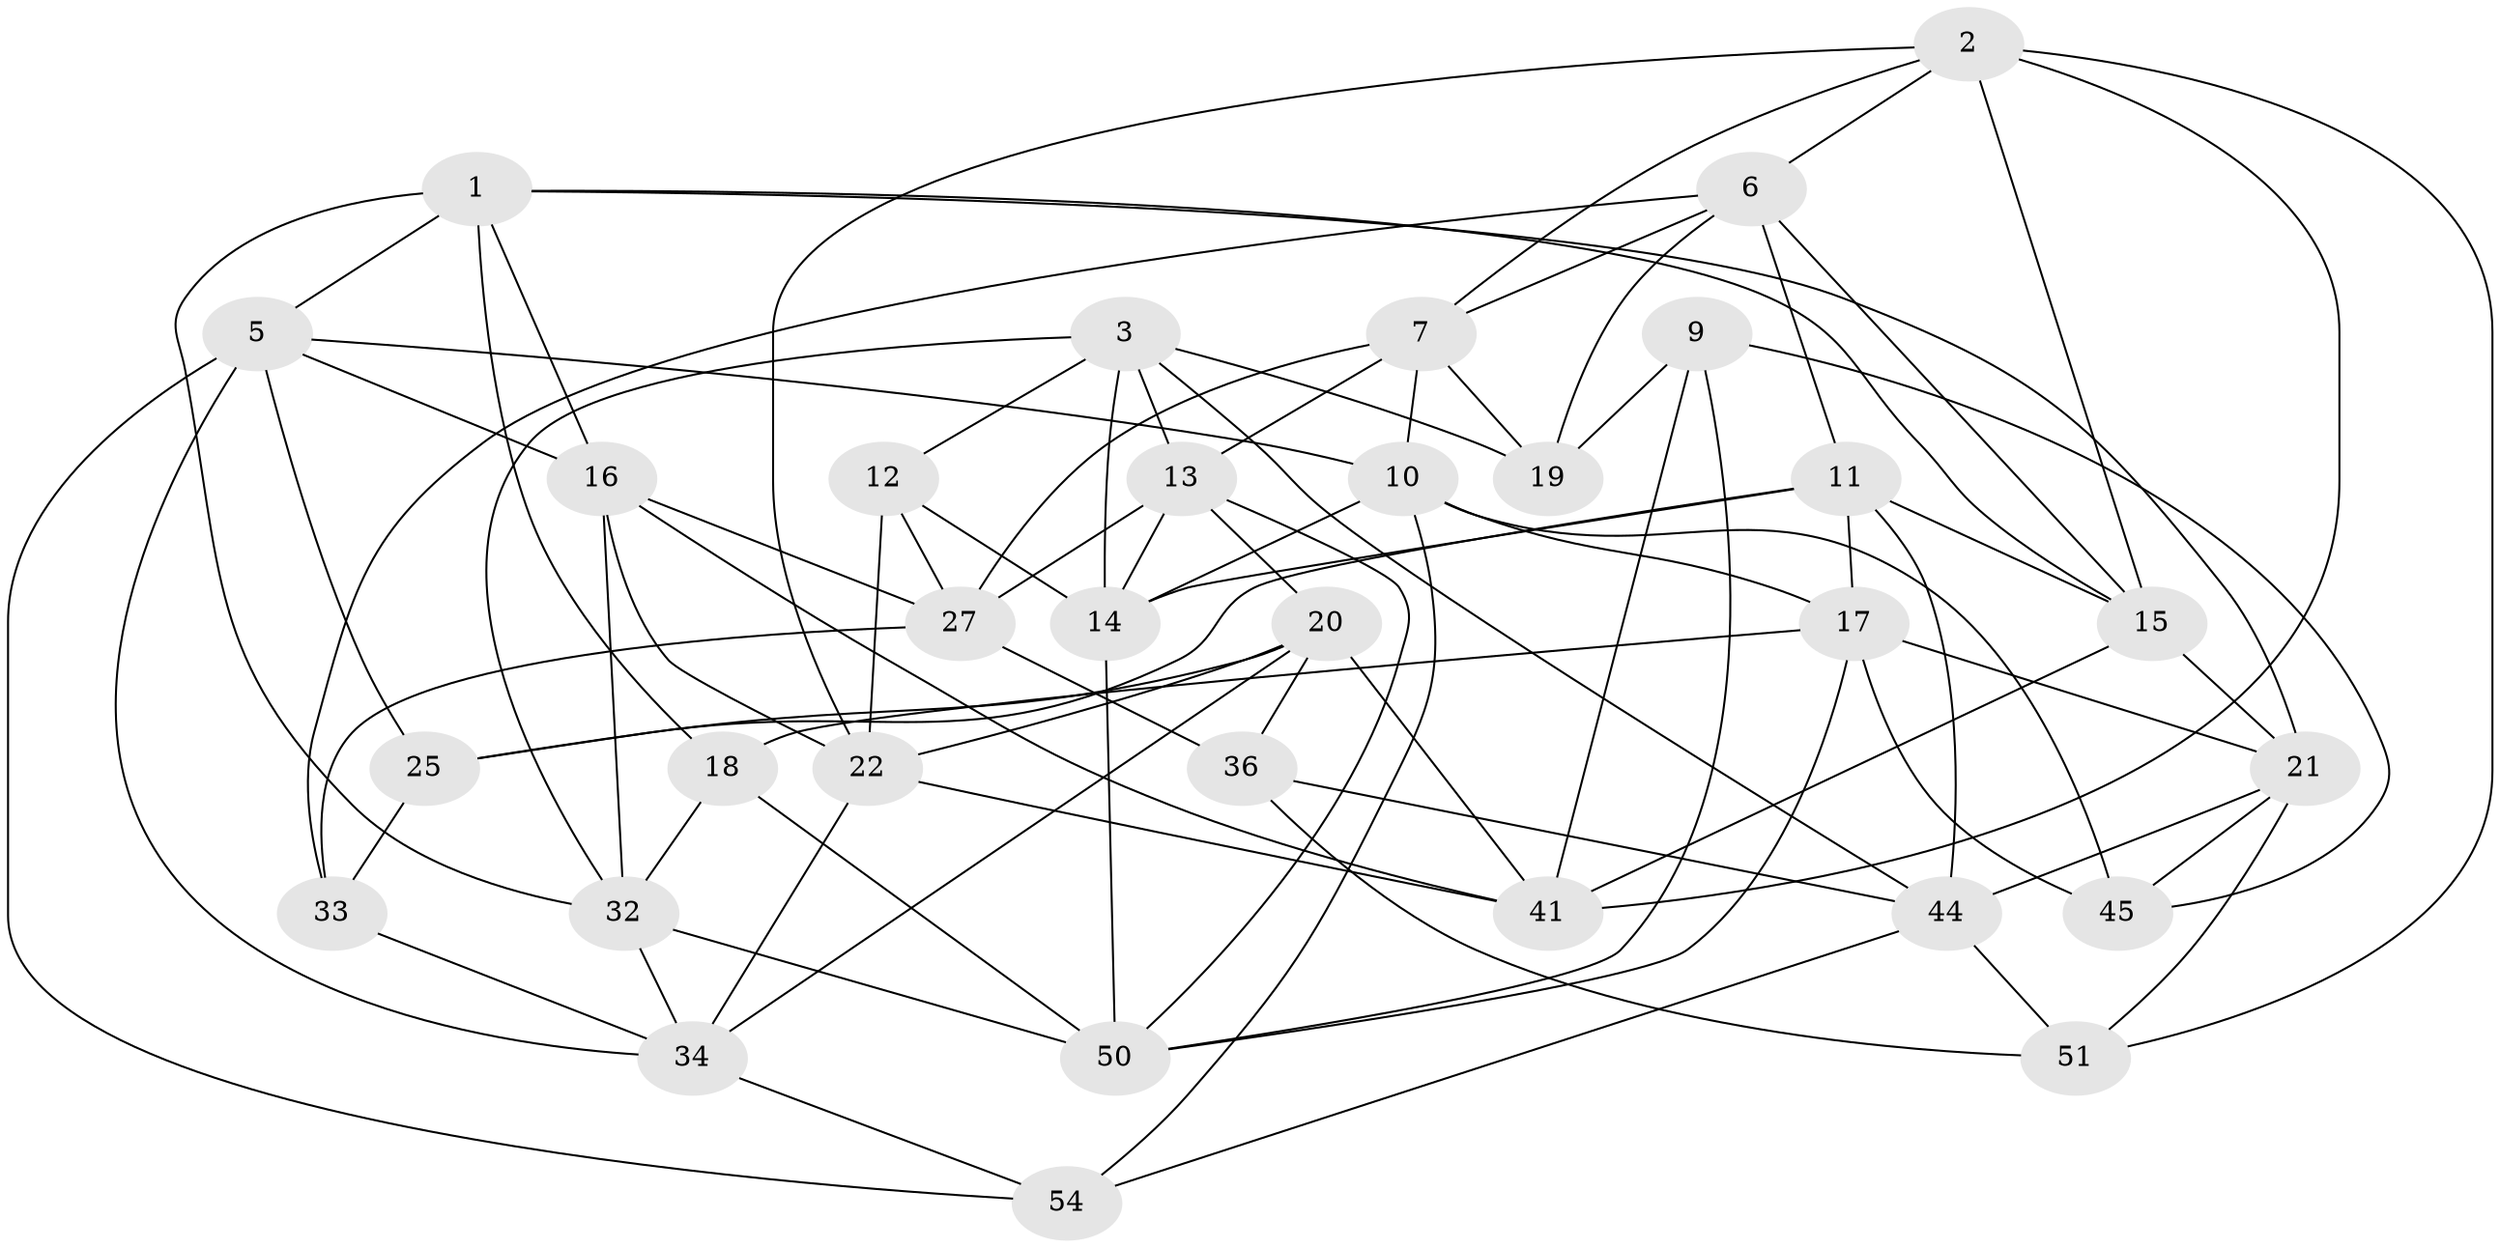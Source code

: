 // Generated by graph-tools (version 1.1) at 2025/52/02/27/25 19:52:28]
// undirected, 32 vertices, 86 edges
graph export_dot {
graph [start="1"]
  node [color=gray90,style=filled];
  1 [super="+30"];
  2 [super="+24"];
  3 [super="+4"];
  5 [super="+8"];
  6 [super="+35"];
  7 [super="+29"];
  9;
  10 [super="+49"];
  11 [super="+26"];
  12;
  13 [super="+39"];
  14 [super="+52"];
  15 [super="+47"];
  16 [super="+38"];
  17 [super="+23"];
  18;
  19;
  20 [super="+31"];
  21 [super="+28"];
  22 [super="+48"];
  25;
  27 [super="+42"];
  32 [super="+37"];
  33;
  34 [super="+40"];
  36;
  41 [super="+43"];
  44 [super="+46"];
  45;
  50 [super="+53"];
  51;
  54;
  1 -- 16;
  1 -- 5;
  1 -- 21;
  1 -- 32;
  1 -- 18;
  1 -- 15;
  2 -- 41;
  2 -- 15;
  2 -- 51;
  2 -- 22;
  2 -- 7;
  2 -- 6;
  3 -- 13;
  3 -- 44;
  3 -- 32;
  3 -- 19;
  3 -- 12;
  3 -- 14;
  5 -- 25;
  5 -- 10;
  5 -- 34;
  5 -- 54;
  5 -- 16;
  6 -- 15;
  6 -- 33;
  6 -- 19;
  6 -- 11;
  6 -- 7;
  7 -- 19;
  7 -- 13;
  7 -- 27;
  7 -- 10;
  9 -- 50;
  9 -- 45;
  9 -- 19;
  9 -- 41;
  10 -- 45;
  10 -- 54;
  10 -- 17;
  10 -- 14;
  11 -- 25;
  11 -- 17;
  11 -- 44;
  11 -- 14;
  11 -- 15;
  12 -- 14;
  12 -- 22;
  12 -- 27;
  13 -- 14;
  13 -- 50;
  13 -- 20;
  13 -- 27;
  14 -- 50;
  15 -- 41;
  15 -- 21;
  16 -- 41;
  16 -- 32;
  16 -- 27;
  16 -- 22;
  17 -- 18;
  17 -- 45;
  17 -- 50;
  17 -- 21;
  18 -- 50;
  18 -- 32;
  20 -- 36;
  20 -- 34;
  20 -- 25;
  20 -- 22;
  20 -- 41;
  21 -- 45;
  21 -- 44;
  21 -- 51;
  22 -- 34;
  22 -- 41;
  25 -- 33;
  27 -- 33;
  27 -- 36;
  32 -- 34;
  32 -- 50;
  33 -- 34;
  34 -- 54;
  36 -- 44;
  36 -- 51;
  44 -- 54;
  44 -- 51;
}
